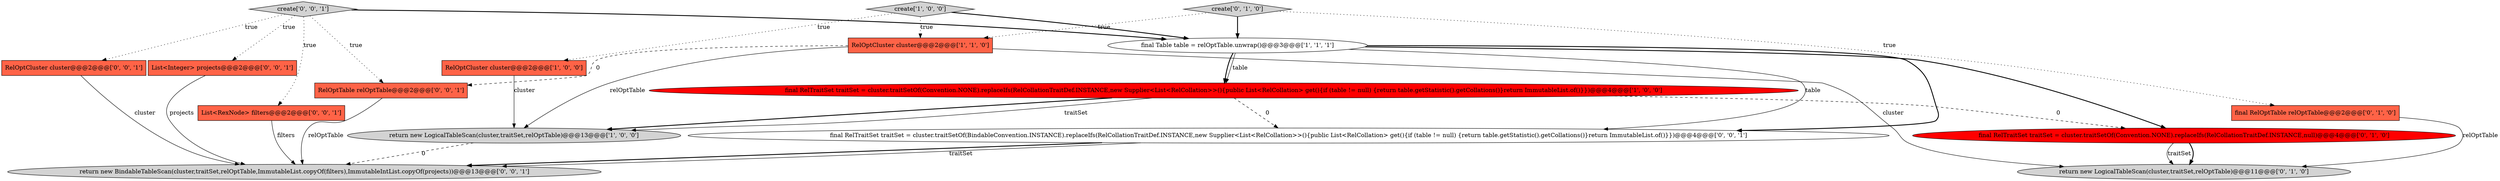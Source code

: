digraph {
0 [style = filled, label = "final RelTraitSet traitSet = cluster.traitSetOf(Convention.NONE).replaceIfs(RelCollationTraitDef.INSTANCE,new Supplier<List<RelCollation>>(){public List<RelCollation> get(){if (table != null) {return table.getStatistic().getCollations()}return ImmutableList.of()}})@@@4@@@['1', '0', '0']", fillcolor = red, shape = ellipse image = "AAA1AAABBB1BBB"];
12 [style = filled, label = "final RelTraitSet traitSet = cluster.traitSetOf(BindableConvention.INSTANCE).replaceIfs(RelCollationTraitDef.INSTANCE,new Supplier<List<RelCollation>>(){public List<RelCollation> get(){if (table != null) {return table.getStatistic().getCollations()}return ImmutableList.of()}})@@@4@@@['0', '0', '1']", fillcolor = white, shape = ellipse image = "AAA0AAABBB3BBB"];
15 [style = filled, label = "return new BindableTableScan(cluster,traitSet,relOptTable,ImmutableList.copyOf(filters),ImmutableIntList.copyOf(projects))@@@13@@@['0', '0', '1']", fillcolor = lightgray, shape = ellipse image = "AAA0AAABBB3BBB"];
14 [style = filled, label = "List<Integer> projects@@@2@@@['0', '0', '1']", fillcolor = tomato, shape = box image = "AAA0AAABBB3BBB"];
3 [style = filled, label = "return new LogicalTableScan(cluster,traitSet,relOptTable)@@@13@@@['1', '0', '0']", fillcolor = lightgray, shape = ellipse image = "AAA0AAABBB1BBB"];
13 [style = filled, label = "List<RexNode> filters@@@2@@@['0', '0', '1']", fillcolor = tomato, shape = box image = "AAA0AAABBB3BBB"];
16 [style = filled, label = "RelOptTable relOptTable@@@2@@@['0', '0', '1']", fillcolor = tomato, shape = box image = "AAA0AAABBB3BBB"];
5 [style = filled, label = "RelOptCluster cluster@@@2@@@['1', '1', '0']", fillcolor = tomato, shape = box image = "AAA0AAABBB1BBB"];
10 [style = filled, label = "create['0', '0', '1']", fillcolor = lightgray, shape = diamond image = "AAA0AAABBB3BBB"];
6 [style = filled, label = "final RelOptTable relOptTable@@@2@@@['0', '1', '0']", fillcolor = tomato, shape = box image = "AAA0AAABBB2BBB"];
4 [style = filled, label = "final Table table = relOptTable.unwrap()@@@3@@@['1', '1', '1']", fillcolor = white, shape = ellipse image = "AAA0AAABBB1BBB"];
2 [style = filled, label = "create['1', '0', '0']", fillcolor = lightgray, shape = diamond image = "AAA0AAABBB1BBB"];
8 [style = filled, label = "create['0', '1', '0']", fillcolor = lightgray, shape = diamond image = "AAA0AAABBB2BBB"];
7 [style = filled, label = "final RelTraitSet traitSet = cluster.traitSetOf(Convention.NONE).replaceIfs(RelCollationTraitDef.INSTANCE,null)@@@4@@@['0', '1', '0']", fillcolor = red, shape = ellipse image = "AAA1AAABBB2BBB"];
11 [style = filled, label = "RelOptCluster cluster@@@2@@@['0', '0', '1']", fillcolor = tomato, shape = box image = "AAA0AAABBB3BBB"];
9 [style = filled, label = "return new LogicalTableScan(cluster,traitSet,relOptTable)@@@11@@@['0', '1', '0']", fillcolor = lightgray, shape = ellipse image = "AAA0AAABBB2BBB"];
1 [style = filled, label = "RelOptCluster cluster@@@2@@@['1', '0', '0']", fillcolor = tomato, shape = box image = "AAA0AAABBB1BBB"];
0->3 [style = bold, label=""];
0->3 [style = solid, label="traitSet"];
13->15 [style = solid, label="filters"];
12->15 [style = bold, label=""];
1->3 [style = solid, label="cluster"];
11->15 [style = solid, label="cluster"];
6->9 [style = solid, label="relOptTable"];
4->0 [style = solid, label="table"];
5->3 [style = solid, label="relOptTable"];
0->12 [style = dashed, label="0"];
2->4 [style = bold, label=""];
4->7 [style = bold, label=""];
4->0 [style = bold, label=""];
10->14 [style = dotted, label="true"];
5->16 [style = dashed, label="0"];
7->9 [style = bold, label=""];
8->6 [style = dotted, label="true"];
12->15 [style = solid, label="traitSet"];
10->13 [style = dotted, label="true"];
8->5 [style = dotted, label="true"];
10->11 [style = dotted, label="true"];
4->12 [style = solid, label="table"];
2->1 [style = dotted, label="true"];
10->4 [style = bold, label=""];
4->12 [style = bold, label=""];
16->15 [style = solid, label="relOptTable"];
3->15 [style = dashed, label="0"];
14->15 [style = solid, label="projects"];
5->9 [style = solid, label="cluster"];
8->4 [style = bold, label=""];
2->5 [style = dotted, label="true"];
0->7 [style = dashed, label="0"];
7->9 [style = solid, label="traitSet"];
10->16 [style = dotted, label="true"];
}

